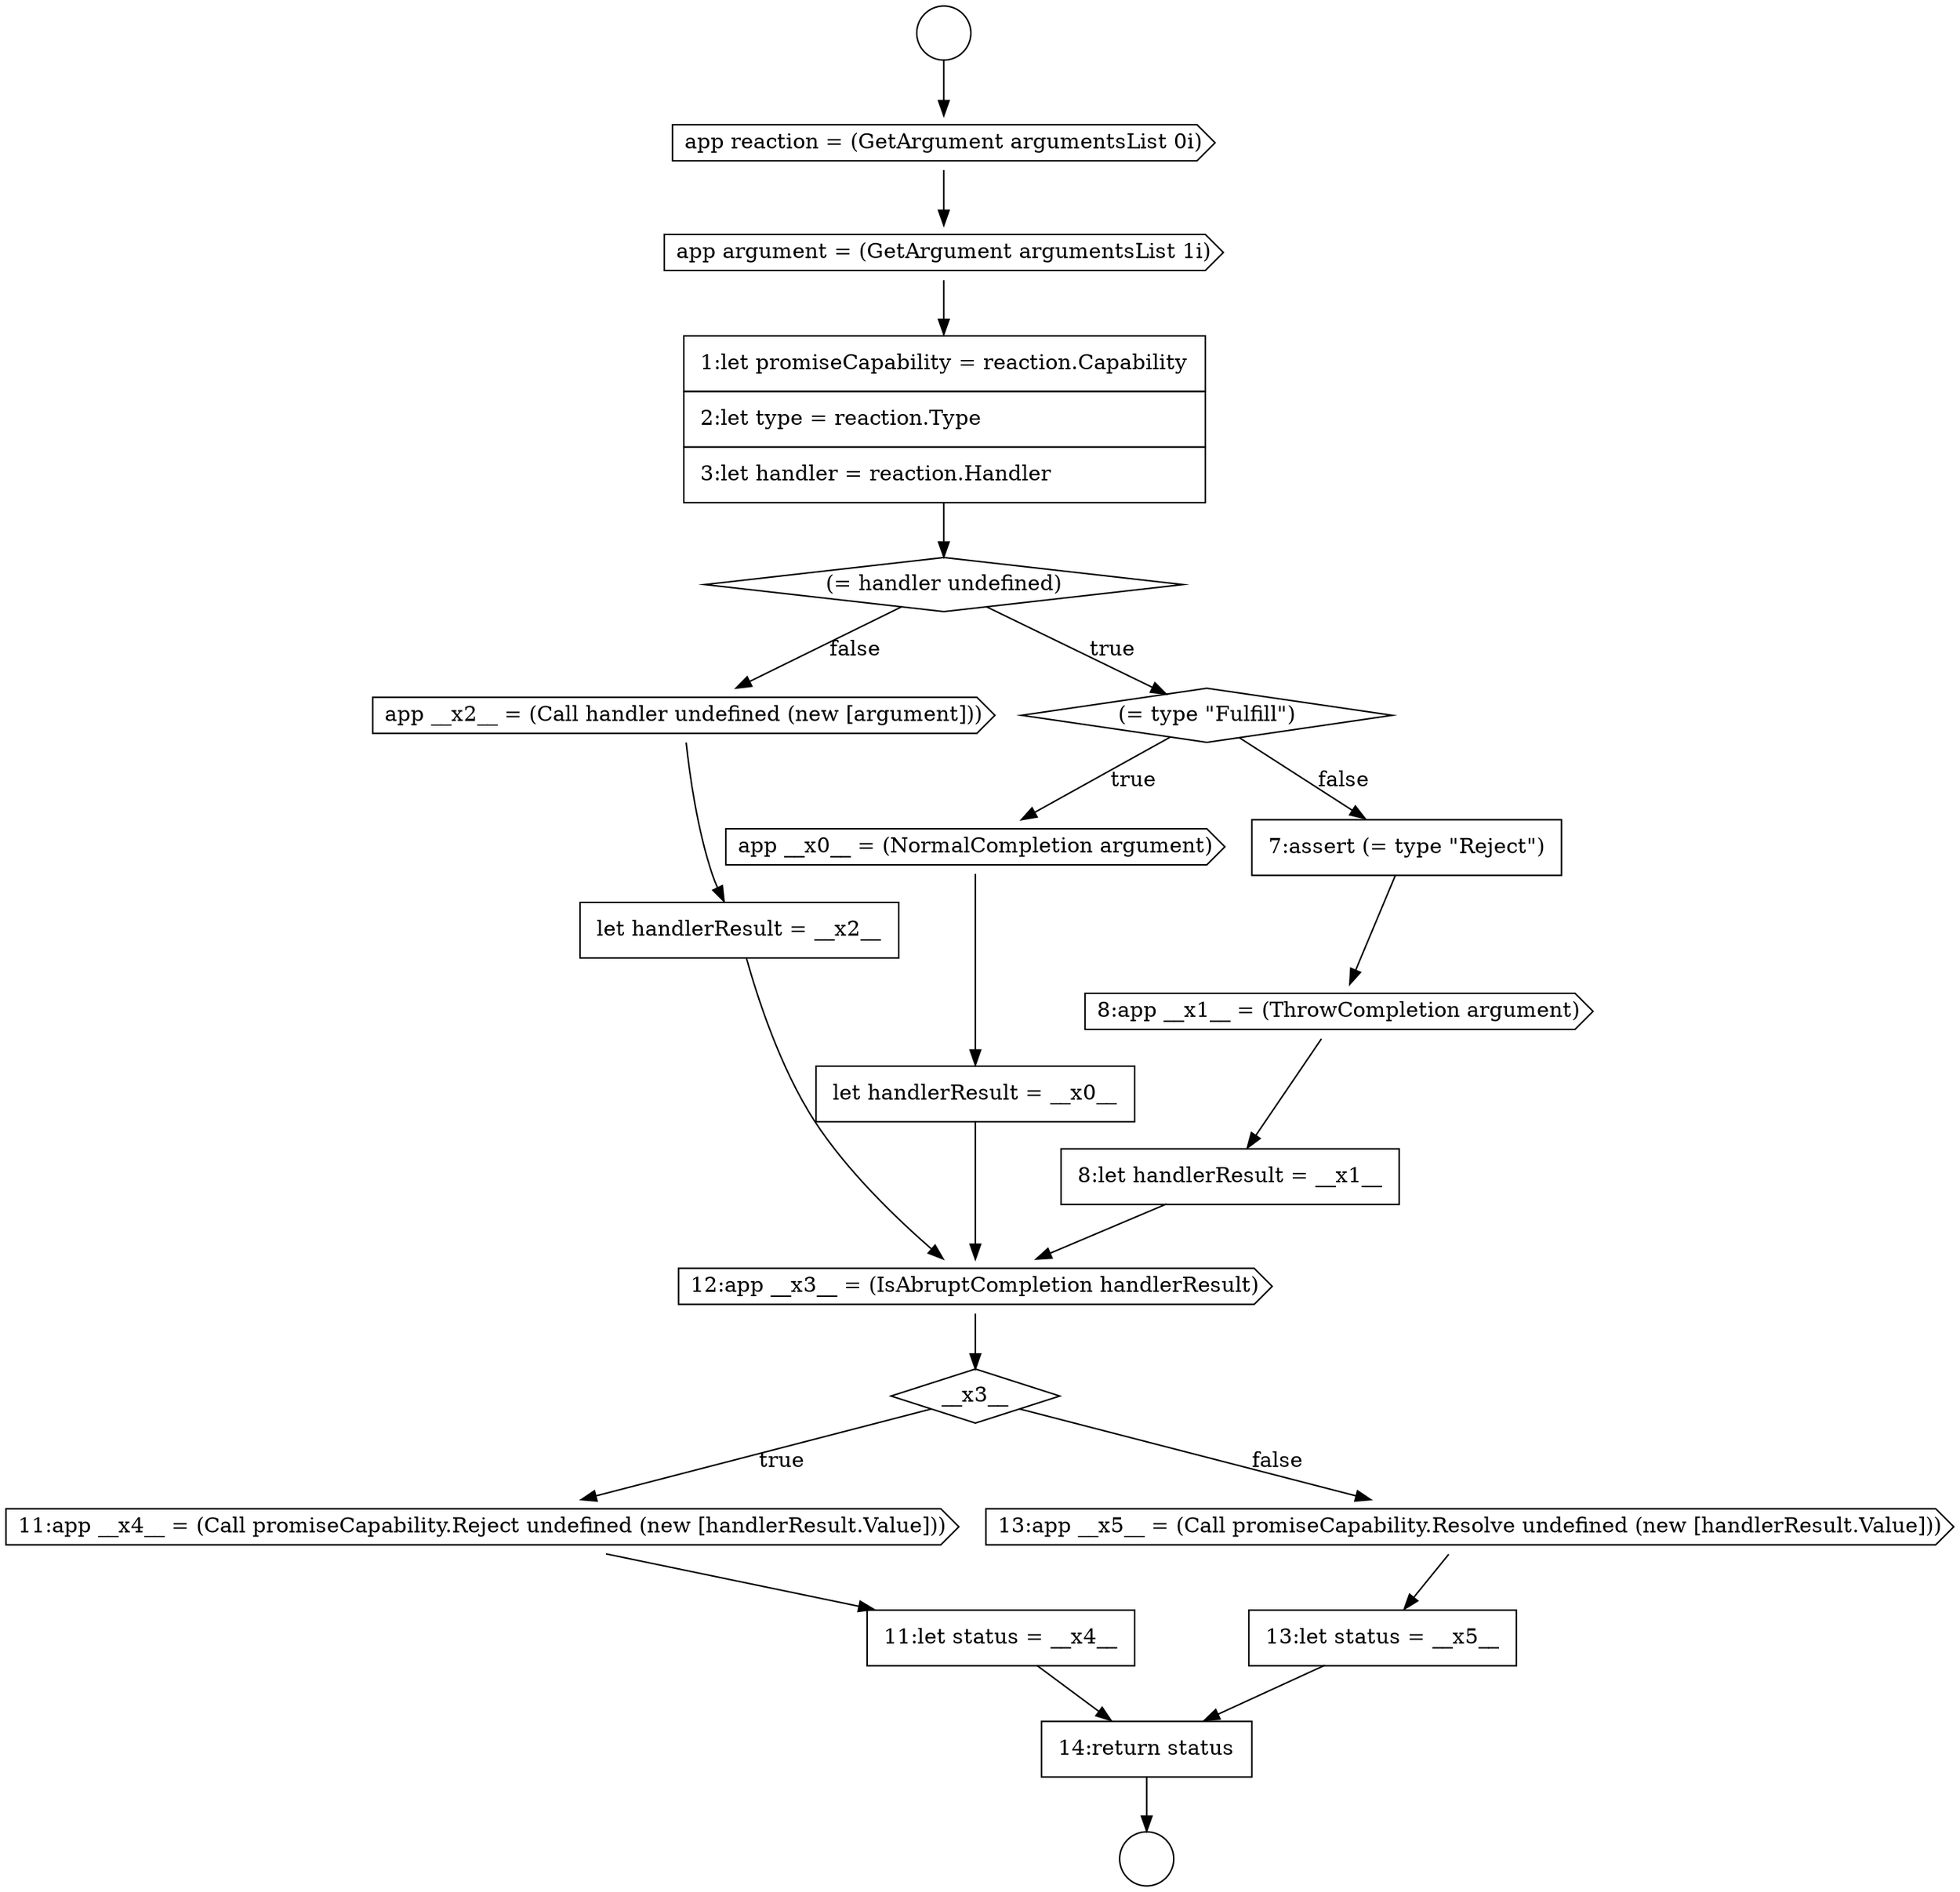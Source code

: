 digraph {
  node17609 [shape=cds, label=<<font color="black">app reaction = (GetArgument argumentsList 0i)</font>> color="black" fillcolor="white" style=filled]
  node17620 [shape=none, margin=0, label=<<font color="black">
    <table border="0" cellborder="1" cellspacing="0" cellpadding="10">
      <tr><td align="left">let handlerResult = __x2__</td></tr>
    </table>
  </font>> color="black" fillcolor="white" style=filled]
  node17627 [shape=none, margin=0, label=<<font color="black">
    <table border="0" cellborder="1" cellspacing="0" cellpadding="10">
      <tr><td align="left">14:return status</td></tr>
    </table>
  </font>> color="black" fillcolor="white" style=filled]
  node17623 [shape=cds, label=<<font color="black">11:app __x4__ = (Call promiseCapability.Reject undefined (new [handlerResult.Value]))</font>> color="black" fillcolor="white" style=filled]
  node17619 [shape=cds, label=<<font color="black">app __x2__ = (Call handler undefined (new [argument]))</font>> color="black" fillcolor="white" style=filled]
  node17614 [shape=cds, label=<<font color="black">app __x0__ = (NormalCompletion argument)</font>> color="black" fillcolor="white" style=filled]
  node17618 [shape=none, margin=0, label=<<font color="black">
    <table border="0" cellborder="1" cellspacing="0" cellpadding="10">
      <tr><td align="left">8:let handlerResult = __x1__</td></tr>
    </table>
  </font>> color="black" fillcolor="white" style=filled]
  node17611 [shape=none, margin=0, label=<<font color="black">
    <table border="0" cellborder="1" cellspacing="0" cellpadding="10">
      <tr><td align="left">1:let promiseCapability = reaction.Capability</td></tr>
      <tr><td align="left">2:let type = reaction.Type</td></tr>
      <tr><td align="left">3:let handler = reaction.Handler</td></tr>
    </table>
  </font>> color="black" fillcolor="white" style=filled]
  node17622 [shape=diamond, label=<<font color="black">__x3__</font>> color="black" fillcolor="white" style=filled]
  node17625 [shape=cds, label=<<font color="black">13:app __x5__ = (Call promiseCapability.Resolve undefined (new [handlerResult.Value]))</font>> color="black" fillcolor="white" style=filled]
  node17615 [shape=none, margin=0, label=<<font color="black">
    <table border="0" cellborder="1" cellspacing="0" cellpadding="10">
      <tr><td align="left">let handlerResult = __x0__</td></tr>
    </table>
  </font>> color="black" fillcolor="white" style=filled]
  node17626 [shape=none, margin=0, label=<<font color="black">
    <table border="0" cellborder="1" cellspacing="0" cellpadding="10">
      <tr><td align="left">13:let status = __x5__</td></tr>
    </table>
  </font>> color="black" fillcolor="white" style=filled]
  node17616 [shape=none, margin=0, label=<<font color="black">
    <table border="0" cellborder="1" cellspacing="0" cellpadding="10">
      <tr><td align="left">7:assert (= type &quot;Reject&quot;)</td></tr>
    </table>
  </font>> color="black" fillcolor="white" style=filled]
  node17607 [shape=circle label=" " color="black" fillcolor="white" style=filled]
  node17624 [shape=none, margin=0, label=<<font color="black">
    <table border="0" cellborder="1" cellspacing="0" cellpadding="10">
      <tr><td align="left">11:let status = __x4__</td></tr>
    </table>
  </font>> color="black" fillcolor="white" style=filled]
  node17610 [shape=cds, label=<<font color="black">app argument = (GetArgument argumentsList 1i)</font>> color="black" fillcolor="white" style=filled]
  node17613 [shape=diamond, label=<<font color="black">(= type &quot;Fulfill&quot;)</font>> color="black" fillcolor="white" style=filled]
  node17612 [shape=diamond, label=<<font color="black">(= handler undefined)</font>> color="black" fillcolor="white" style=filled]
  node17617 [shape=cds, label=<<font color="black">8:app __x1__ = (ThrowCompletion argument)</font>> color="black" fillcolor="white" style=filled]
  node17608 [shape=circle label=" " color="black" fillcolor="white" style=filled]
  node17621 [shape=cds, label=<<font color="black">12:app __x3__ = (IsAbruptCompletion handlerResult)</font>> color="black" fillcolor="white" style=filled]
  node17623 -> node17624 [ color="black"]
  node17620 -> node17621 [ color="black"]
  node17607 -> node17609 [ color="black"]
  node17613 -> node17614 [label=<<font color="black">true</font>> color="black"]
  node17613 -> node17616 [label=<<font color="black">false</font>> color="black"]
  node17619 -> node17620 [ color="black"]
  node17622 -> node17623 [label=<<font color="black">true</font>> color="black"]
  node17622 -> node17625 [label=<<font color="black">false</font>> color="black"]
  node17615 -> node17621 [ color="black"]
  node17611 -> node17612 [ color="black"]
  node17624 -> node17627 [ color="black"]
  node17627 -> node17608 [ color="black"]
  node17626 -> node17627 [ color="black"]
  node17609 -> node17610 [ color="black"]
  node17625 -> node17626 [ color="black"]
  node17617 -> node17618 [ color="black"]
  node17621 -> node17622 [ color="black"]
  node17610 -> node17611 [ color="black"]
  node17612 -> node17613 [label=<<font color="black">true</font>> color="black"]
  node17612 -> node17619 [label=<<font color="black">false</font>> color="black"]
  node17614 -> node17615 [ color="black"]
  node17616 -> node17617 [ color="black"]
  node17618 -> node17621 [ color="black"]
}
